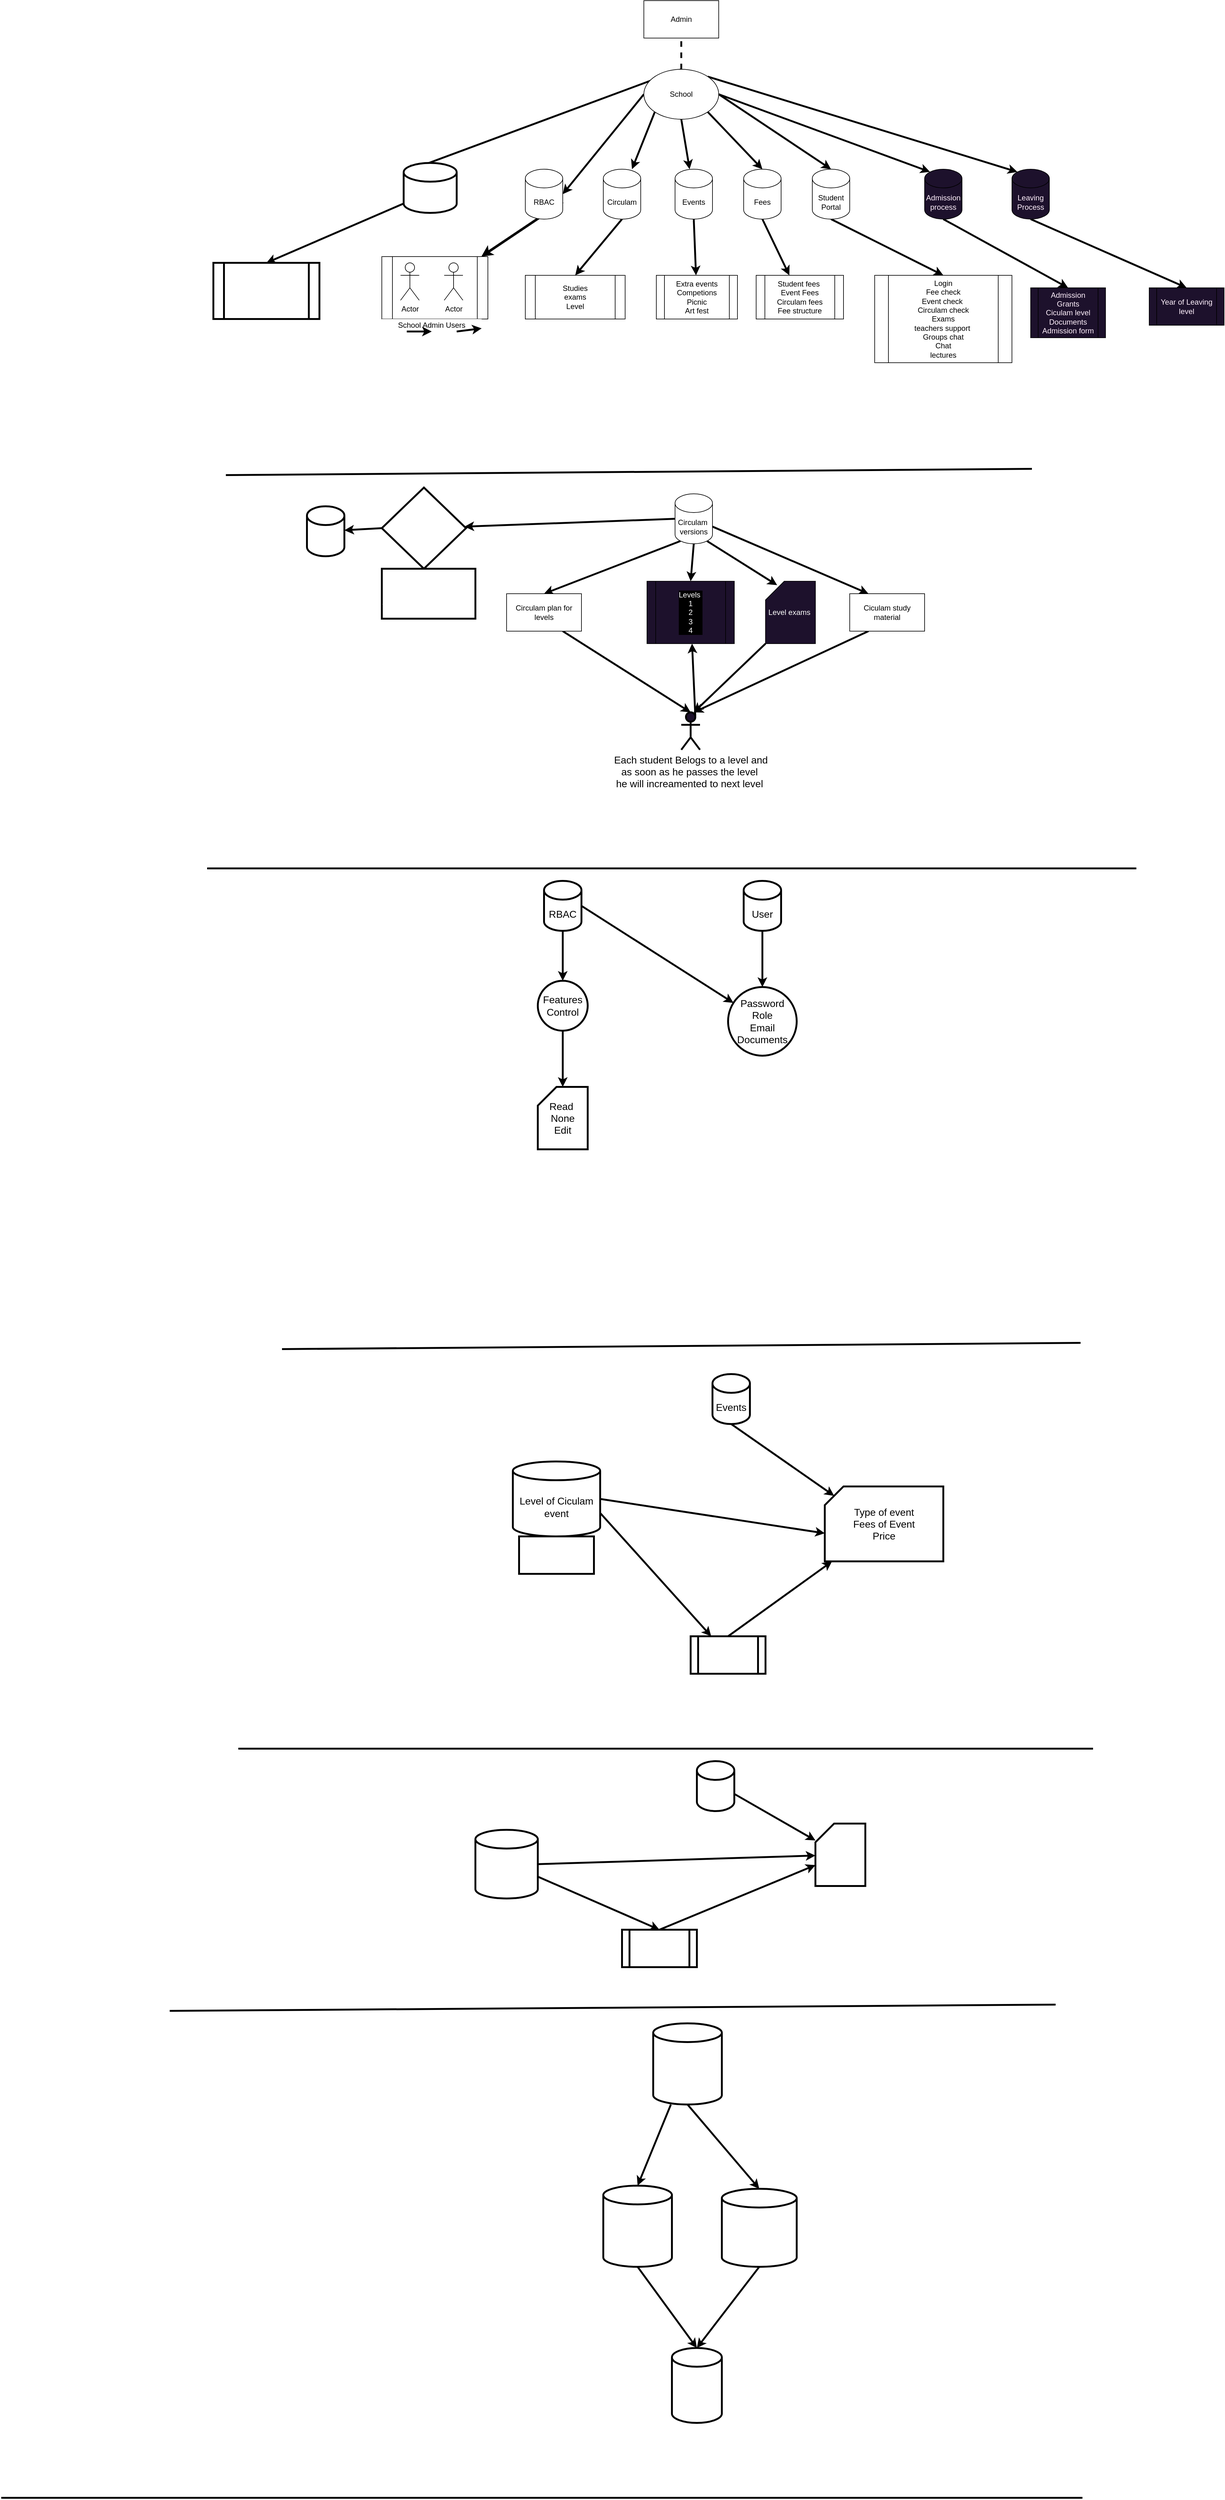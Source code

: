 <mxfile>
    <diagram id="6mqun36thdIHxSsxsF62" name="Page-1">
        <mxGraphModel dx="4178" dy="1900" grid="1" gridSize="10" guides="1" tooltips="1" connect="1" arrows="1" fold="1" page="1" pageScale="1" pageWidth="850" pageHeight="1100" background="#FFFFFF" math="0" shadow="0">
            <root>
                <mxCell id="0"/>
                <mxCell id="1" parent="0"/>
                <mxCell id="3" value="Admin" style="rounded=0;whiteSpace=wrap;html=1;" parent="1" vertex="1">
                    <mxGeometry x="230" y="40" width="120" height="60" as="geometry"/>
                </mxCell>
                <mxCell id="16" style="edgeStyle=none;html=1;exitX=0;exitY=0.5;exitDx=0;exitDy=0;entryX=1;entryY=0.5;entryDx=0;entryDy=0;entryPerimeter=0;strokeColor=#000000;strokeWidth=3;" parent="1" source="4" target="15" edge="1">
                    <mxGeometry relative="1" as="geometry"/>
                </mxCell>
                <mxCell id="24" style="edgeStyle=none;html=1;exitX=0;exitY=1;exitDx=0;exitDy=0;strokeColor=#000000;strokeWidth=3;" parent="1" source="4" target="18" edge="1">
                    <mxGeometry relative="1" as="geometry"/>
                </mxCell>
                <mxCell id="25" style="edgeStyle=none;html=1;exitX=0.5;exitY=1;exitDx=0;exitDy=0;strokeColor=#000000;strokeWidth=3;" parent="1" source="4" target="19" edge="1">
                    <mxGeometry relative="1" as="geometry"/>
                </mxCell>
                <mxCell id="26" style="edgeStyle=none;html=1;exitX=1;exitY=1;exitDx=0;exitDy=0;entryX=0.5;entryY=0;entryDx=0;entryDy=0;entryPerimeter=0;strokeColor=#000000;strokeWidth=3;" parent="1" source="4" target="20" edge="1">
                    <mxGeometry relative="1" as="geometry"/>
                </mxCell>
                <mxCell id="27" style="edgeStyle=none;html=1;exitX=1;exitY=0.5;exitDx=0;exitDy=0;entryX=0.5;entryY=0;entryDx=0;entryDy=0;entryPerimeter=0;strokeColor=#000000;strokeWidth=3;" parent="1" source="4" target="21" edge="1">
                    <mxGeometry relative="1" as="geometry"/>
                </mxCell>
                <mxCell id="58" style="edgeStyle=none;html=1;exitX=1;exitY=0.5;exitDx=0;exitDy=0;entryX=0.145;entryY=0;entryDx=0;entryDy=4.35;entryPerimeter=0;strokeColor=#000000;strokeWidth=3;fontColor=#FFF0FC;" parent="1" source="4" target="51" edge="1">
                    <mxGeometry relative="1" as="geometry"/>
                </mxCell>
                <mxCell id="60" style="edgeStyle=none;html=1;exitX=1;exitY=0;exitDx=0;exitDy=0;entryX=0.145;entryY=0;entryDx=0;entryDy=4.35;entryPerimeter=0;strokeColor=#000000;strokeWidth=3;fontColor=#FFF0FC;" parent="1" source="4" target="56" edge="1">
                    <mxGeometry relative="1" as="geometry"/>
                </mxCell>
                <mxCell id="131" style="edgeStyle=none;html=1;exitX=0.5;exitY=0;exitDx=0;exitDy=0;entryX=0;entryY=0;entryDx=0;entryDy=15;entryPerimeter=0;strokeColor=#000000;strokeWidth=3;fontSize=16;fontColor=#FFFFFF;" edge="1" parent="1" source="4" target="130">
                    <mxGeometry relative="1" as="geometry"/>
                </mxCell>
                <mxCell id="4" value="School" style="ellipse;whiteSpace=wrap;html=1;" parent="1" vertex="1">
                    <mxGeometry x="230" y="150" width="120" height="80" as="geometry"/>
                </mxCell>
                <mxCell id="5" value="" style="endArrow=none;dashed=1;html=1;entryX=0.5;entryY=1;entryDx=0;entryDy=0;exitX=0.5;exitY=0;exitDx=0;exitDy=0;strokeColor=#000000;strokeWidth=3;" parent="1" source="4" target="3" edge="1">
                    <mxGeometry width="50" height="50" relative="1" as="geometry">
                        <mxPoint x="270" y="350" as="sourcePoint"/>
                        <mxPoint x="320" y="300" as="targetPoint"/>
                    </mxGeometry>
                </mxCell>
                <mxCell id="7" value="" style="shape=process;whiteSpace=wrap;html=1;backgroundOutline=1;" parent="1" vertex="1">
                    <mxGeometry x="-190" y="450" width="170" height="100" as="geometry"/>
                </mxCell>
                <mxCell id="10" value="Actor" style="shape=umlActor;verticalLabelPosition=bottom;verticalAlign=top;html=1;outlineConnect=0;" parent="1" vertex="1">
                    <mxGeometry x="-160" y="460" width="30" height="60" as="geometry"/>
                </mxCell>
                <mxCell id="11" value="Actor" style="shape=umlActor;verticalLabelPosition=bottom;verticalAlign=top;html=1;outlineConnect=0;" parent="1" vertex="1">
                    <mxGeometry x="-90" y="460" width="30" height="60" as="geometry"/>
                </mxCell>
                <mxCell id="13" value="School Admin Users" style="text;html=1;strokeColor=none;fillColor=default;align=center;verticalAlign=middle;whiteSpace=wrap;rounded=0;" parent="1" vertex="1">
                    <mxGeometry x="-190" y="550" width="160" height="20" as="geometry"/>
                </mxCell>
                <mxCell id="17" style="edgeStyle=none;html=1;exitX=1;exitY=0;exitDx=0;exitDy=52.5;exitPerimeter=0;strokeWidth=4;strokeColor=#000000;" parent="1" source="15" target="7" edge="1">
                    <mxGeometry relative="1" as="geometry"/>
                </mxCell>
                <mxCell id="15" value="RBAC" style="shape=cylinder3;whiteSpace=wrap;html=1;boundedLbl=1;backgroundOutline=1;size=15;" parent="1" vertex="1">
                    <mxGeometry x="40" y="310" width="60" height="80" as="geometry"/>
                </mxCell>
                <mxCell id="29" style="edgeStyle=none;html=1;exitX=0.5;exitY=1;exitDx=0;exitDy=0;exitPerimeter=0;entryX=0.5;entryY=0;entryDx=0;entryDy=0;strokeColor=#000000;strokeWidth=3;" parent="1" source="18" target="28" edge="1">
                    <mxGeometry relative="1" as="geometry"/>
                </mxCell>
                <mxCell id="18" value="Circulam" style="shape=cylinder3;whiteSpace=wrap;html=1;boundedLbl=1;backgroundOutline=1;size=15;fillColor=default;" parent="1" vertex="1">
                    <mxGeometry x="165" y="310" width="60" height="80" as="geometry"/>
                </mxCell>
                <mxCell id="31" style="edgeStyle=none;html=1;exitX=0.5;exitY=1;exitDx=0;exitDy=0;exitPerimeter=0;strokeColor=#000000;strokeWidth=3;" parent="1" source="19" target="30" edge="1">
                    <mxGeometry relative="1" as="geometry"/>
                </mxCell>
                <mxCell id="19" value="Events" style="shape=cylinder3;whiteSpace=wrap;html=1;boundedLbl=1;backgroundOutline=1;size=15;fillColor=default;" parent="1" vertex="1">
                    <mxGeometry x="280" y="310" width="60" height="80" as="geometry"/>
                </mxCell>
                <mxCell id="33" style="edgeStyle=none;html=1;exitX=0.5;exitY=1;exitDx=0;exitDy=0;exitPerimeter=0;strokeColor=#000000;strokeWidth=3;" parent="1" source="20" target="32" edge="1">
                    <mxGeometry relative="1" as="geometry"/>
                </mxCell>
                <mxCell id="20" value="Fees" style="shape=cylinder3;whiteSpace=wrap;html=1;boundedLbl=1;backgroundOutline=1;size=15;fillColor=default;" parent="1" vertex="1">
                    <mxGeometry x="390" y="310" width="60" height="80" as="geometry"/>
                </mxCell>
                <mxCell id="35" style="edgeStyle=none;html=1;exitX=0.5;exitY=1;exitDx=0;exitDy=0;exitPerimeter=0;entryX=0.5;entryY=0;entryDx=0;entryDy=0;strokeColor=#000000;strokeWidth=3;" parent="1" source="21" target="34" edge="1">
                    <mxGeometry relative="1" as="geometry"/>
                </mxCell>
                <mxCell id="21" value="Student&lt;br&gt;Portal" style="shape=cylinder3;whiteSpace=wrap;html=1;boundedLbl=1;backgroundOutline=1;size=15;fillColor=default;" parent="1" vertex="1">
                    <mxGeometry x="500" y="310" width="60" height="80" as="geometry"/>
                </mxCell>
                <mxCell id="28" value="Studies&lt;br&gt;exams&lt;br&gt;Level" style="shape=process;whiteSpace=wrap;html=1;backgroundOutline=1;fillColor=default;" parent="1" vertex="1">
                    <mxGeometry x="40" y="480" width="160" height="70" as="geometry"/>
                </mxCell>
                <mxCell id="30" value="Extra events&lt;br&gt;Competions&lt;br&gt;Picnic&lt;br&gt;Art fest" style="shape=process;whiteSpace=wrap;html=1;backgroundOutline=1;fillColor=default;" parent="1" vertex="1">
                    <mxGeometry x="250" y="480" width="130" height="70" as="geometry"/>
                </mxCell>
                <mxCell id="32" value="Student fees&amp;nbsp;&lt;br&gt;Event Fees&lt;br&gt;Circulam fees&lt;br&gt;Fee structure" style="shape=process;whiteSpace=wrap;html=1;backgroundOutline=1;fillColor=default;" parent="1" vertex="1">
                    <mxGeometry x="410" y="480" width="140" height="70" as="geometry"/>
                </mxCell>
                <mxCell id="34" value="Login&lt;br&gt;Fee check&lt;br&gt;Event check&amp;nbsp;&lt;br&gt;Circulam check&lt;br&gt;Exams&lt;br&gt;teachers support&amp;nbsp;&lt;br&gt;Groups chat&lt;br&gt;Chat&lt;br&gt;lectures" style="shape=process;whiteSpace=wrap;html=1;backgroundOutline=1;fillColor=default;" parent="1" vertex="1">
                    <mxGeometry x="600" y="480" width="220" height="140" as="geometry"/>
                </mxCell>
                <mxCell id="36" value="" style="endArrow=none;html=1;strokeColor=#000000;strokeWidth=3;" parent="1" edge="1">
                    <mxGeometry width="50" height="50" relative="1" as="geometry">
                        <mxPoint x="-440" y="800" as="sourcePoint"/>
                        <mxPoint x="852" y="790" as="targetPoint"/>
                    </mxGeometry>
                </mxCell>
                <mxCell id="44" style="edgeStyle=none;html=1;exitX=0.5;exitY=1;exitDx=0;exitDy=0;exitPerimeter=0;entryX=0.5;entryY=0;entryDx=0;entryDy=0;strokeColor=#000000;strokeWidth=3;fontColor=#FCFCFC;" parent="1" source="37" target="39" edge="1">
                    <mxGeometry relative="1" as="geometry"/>
                </mxCell>
                <mxCell id="66" style="edgeStyle=none;html=1;exitX=0.145;exitY=1;exitDx=0;exitDy=-4.35;exitPerimeter=0;entryX=0.5;entryY=0;entryDx=0;entryDy=0;strokeColor=#000000;strokeWidth=3;" edge="1" parent="1" source="37" target="65">
                    <mxGeometry relative="1" as="geometry"/>
                </mxCell>
                <mxCell id="68" style="edgeStyle=none;html=1;exitX=0.855;exitY=1;exitDx=0;exitDy=-4.35;exitPerimeter=0;entryX=0.233;entryY=0.063;entryDx=0;entryDy=0;entryPerimeter=0;strokeColor=#000000;strokeWidth=3;" edge="1" parent="1" source="37" target="40">
                    <mxGeometry relative="1" as="geometry"/>
                </mxCell>
                <mxCell id="69" style="edgeStyle=none;html=1;exitX=1;exitY=0;exitDx=0;exitDy=52.5;exitPerimeter=0;entryX=0.25;entryY=0;entryDx=0;entryDy=0;strokeColor=#000000;strokeWidth=3;" edge="1" parent="1" source="37" target="67">
                    <mxGeometry relative="1" as="geometry"/>
                </mxCell>
                <mxCell id="116" style="edgeStyle=none;html=1;exitX=0;exitY=0.5;exitDx=0;exitDy=0;exitPerimeter=0;strokeColor=#000000;strokeWidth=3;fontSize=16;fontColor=#FFFFFF;" edge="1" parent="1" source="37" target="112">
                    <mxGeometry relative="1" as="geometry"/>
                </mxCell>
                <mxCell id="37" value="Circulam&amp;nbsp;&lt;br&gt;versions" style="shape=cylinder3;whiteSpace=wrap;html=1;boundedLbl=1;backgroundOutline=1;size=15;fillColor=default;" parent="1" vertex="1">
                    <mxGeometry x="280" y="830" width="60" height="80" as="geometry"/>
                </mxCell>
                <mxCell id="39" value="&lt;font color=&quot;#fcfcfc&quot;&gt;Levels&amp;nbsp;&lt;br&gt;1&lt;br&gt;2&lt;br&gt;3&lt;br&gt;4&lt;br&gt;&lt;/font&gt;" style="shape=process;whiteSpace=wrap;html=1;backgroundOutline=1;labelBackgroundColor=#000000;strokeColor=#000000;fontColor=#050505;fillColor=#1d112c;" parent="1" vertex="1">
                    <mxGeometry x="235" y="970" width="140" height="100" as="geometry"/>
                </mxCell>
                <mxCell id="71" style="edgeStyle=none;html=1;exitX=0;exitY=1;exitDx=0;exitDy=0;exitPerimeter=0;strokeColor=#000000;strokeWidth=3;" edge="1" parent="1" source="40">
                    <mxGeometry relative="1" as="geometry">
                        <mxPoint x="310" y="1180.0" as="targetPoint"/>
                    </mxGeometry>
                </mxCell>
                <mxCell id="40" value="Level exams&amp;nbsp;" style="shape=card;whiteSpace=wrap;html=1;labelBackgroundColor=none;strokeColor=#000000;fontColor=#FCFCFC;fillColor=#1d112c;" parent="1" vertex="1">
                    <mxGeometry x="425" y="970" width="80" height="100" as="geometry"/>
                </mxCell>
                <mxCell id="48" style="edgeStyle=none;html=1;exitX=0.75;exitY=0.1;exitDx=0;exitDy=0;exitPerimeter=0;strokeColor=#000000;strokeWidth=3;fontColor=#030303;" parent="1" source="47" target="39" edge="1">
                    <mxGeometry relative="1" as="geometry"/>
                </mxCell>
                <mxCell id="47" value="&lt;font style=&quot;font-size: 16px;&quot;&gt;Each student Belogs to a level and &lt;br&gt;as soon as he passes the level&amp;nbsp;&lt;br&gt;he will increamented to next level&amp;nbsp;&lt;/font&gt;" style="shape=umlActor;verticalLabelPosition=bottom;verticalAlign=top;html=1;outlineConnect=0;labelBackgroundColor=none;strokeColor=#000000;fontColor=#030303;fillColor=#1d112c;strokeWidth=3;" parent="1" vertex="1">
                    <mxGeometry x="290" y="1180" width="30" height="60" as="geometry"/>
                </mxCell>
                <mxCell id="62" style="edgeStyle=none;html=1;exitX=0.5;exitY=1;exitDx=0;exitDy=0;exitPerimeter=0;entryX=0.5;entryY=0;entryDx=0;entryDy=0;strokeColor=#000000;strokeWidth=3;fontColor=#FFF0FC;" parent="1" source="51" target="61" edge="1">
                    <mxGeometry relative="1" as="geometry"/>
                </mxCell>
                <mxCell id="51" value="Admission process" style="shape=cylinder3;whiteSpace=wrap;html=1;boundedLbl=1;backgroundOutline=1;size=15;labelBackgroundColor=none;strokeColor=#000000;fontColor=#FFF0FC;fillColor=#1d112c;" parent="1" vertex="1">
                    <mxGeometry x="680" y="310" width="60" height="80" as="geometry"/>
                </mxCell>
                <mxCell id="64" style="edgeStyle=none;html=1;exitX=0.5;exitY=1;exitDx=0;exitDy=0;exitPerimeter=0;entryX=0.5;entryY=0;entryDx=0;entryDy=0;strokeColor=#000000;strokeWidth=3;fontColor=#FFF0FC;" parent="1" source="56" target="63" edge="1">
                    <mxGeometry relative="1" as="geometry"/>
                </mxCell>
                <mxCell id="56" value="Leaving Process" style="shape=cylinder3;whiteSpace=wrap;html=1;boundedLbl=1;backgroundOutline=1;size=15;labelBackgroundColor=none;strokeColor=#000000;fontColor=#FFF0FC;fillColor=#1d112c;" parent="1" vertex="1">
                    <mxGeometry x="820" y="310" width="60" height="80" as="geometry"/>
                </mxCell>
                <mxCell id="61" value="Admission Grants&lt;br&gt;Ciculam level&lt;br&gt;Documents&lt;br&gt;Admission form" style="shape=process;whiteSpace=wrap;html=1;backgroundOutline=1;labelBackgroundColor=none;strokeColor=#000000;fontColor=#FFF0FC;fillColor=#1d112c;" parent="1" vertex="1">
                    <mxGeometry x="850" y="500" width="120" height="80" as="geometry"/>
                </mxCell>
                <mxCell id="63" value="Year of Leaving level" style="shape=process;whiteSpace=wrap;html=1;backgroundOutline=1;labelBackgroundColor=none;strokeColor=#000000;fontColor=#FFF0FC;fillColor=#1d112c;" parent="1" vertex="1">
                    <mxGeometry x="1040" y="500" width="120" height="60" as="geometry"/>
                </mxCell>
                <mxCell id="72" style="edgeStyle=none;html=1;exitX=0.75;exitY=1;exitDx=0;exitDy=0;strokeColor=#000000;strokeWidth=3;entryX=0.5;entryY=0;entryDx=0;entryDy=0;entryPerimeter=0;" edge="1" parent="1" source="65" target="47">
                    <mxGeometry relative="1" as="geometry">
                        <mxPoint x="300" y="1170.0" as="targetPoint"/>
                    </mxGeometry>
                </mxCell>
                <mxCell id="65" value="Circulam plan for levels" style="rounded=0;whiteSpace=wrap;html=1;" vertex="1" parent="1">
                    <mxGeometry x="10" y="990" width="120" height="60" as="geometry"/>
                </mxCell>
                <mxCell id="70" style="edgeStyle=none;html=1;exitX=0.25;exitY=1;exitDx=0;exitDy=0;strokeColor=#000000;strokeWidth=3;" edge="1" parent="1" source="67">
                    <mxGeometry relative="1" as="geometry">
                        <mxPoint x="310" y="1180.0" as="targetPoint"/>
                    </mxGeometry>
                </mxCell>
                <mxCell id="67" value="Ciculam study material" style="rounded=0;whiteSpace=wrap;html=1;" vertex="1" parent="1">
                    <mxGeometry x="560" y="990" width="120" height="60" as="geometry"/>
                </mxCell>
                <mxCell id="73" value="" style="endArrow=none;html=1;strokeColor=#000000;strokeWidth=3;fontSize=16;" edge="1" parent="1">
                    <mxGeometry width="50" height="50" relative="1" as="geometry">
                        <mxPoint x="-470" y="1430" as="sourcePoint"/>
                        <mxPoint x="1019.412" y="1430" as="targetPoint"/>
                    </mxGeometry>
                </mxCell>
                <mxCell id="80" style="edgeStyle=none;html=1;exitX=0.5;exitY=1;exitDx=0;exitDy=0;exitPerimeter=0;strokeColor=#000000;strokeWidth=3;fontSize=16;" edge="1" parent="1" source="74" target="76">
                    <mxGeometry relative="1" as="geometry"/>
                </mxCell>
                <mxCell id="87" style="edgeStyle=none;html=1;exitX=1;exitY=0.5;exitDx=0;exitDy=0;exitPerimeter=0;strokeColor=#000000;strokeWidth=3;fontSize=16;" edge="1" parent="1" source="74" target="85">
                    <mxGeometry relative="1" as="geometry"/>
                </mxCell>
                <mxCell id="74" value="RBAC" style="shape=cylinder3;whiteSpace=wrap;html=1;boundedLbl=1;backgroundOutline=1;size=15;strokeWidth=3;fontSize=16;" vertex="1" parent="1">
                    <mxGeometry x="70" y="1450" width="60" height="80" as="geometry"/>
                </mxCell>
                <mxCell id="81" style="edgeStyle=none;html=1;exitX=0.5;exitY=1;exitDx=0;exitDy=0;strokeColor=#000000;strokeWidth=3;fontSize=16;" edge="1" parent="1" source="76" target="79">
                    <mxGeometry relative="1" as="geometry"/>
                </mxCell>
                <mxCell id="76" value="Features&lt;br&gt;Control" style="ellipse;whiteSpace=wrap;html=1;aspect=fixed;strokeWidth=3;fontSize=16;" vertex="1" parent="1">
                    <mxGeometry x="60" y="1610" width="80" height="80" as="geometry"/>
                </mxCell>
                <mxCell id="79" value="Read&amp;nbsp;&lt;br&gt;None&lt;br&gt;Edit" style="shape=card;whiteSpace=wrap;html=1;strokeWidth=3;fontSize=16;" vertex="1" parent="1">
                    <mxGeometry x="60" y="1780" width="80" height="100" as="geometry"/>
                </mxCell>
                <mxCell id="86" style="edgeStyle=none;html=1;exitX=0.5;exitY=1;exitDx=0;exitDy=0;exitPerimeter=0;strokeColor=#000000;strokeWidth=3;fontSize=16;" edge="1" parent="1" source="84" target="85">
                    <mxGeometry relative="1" as="geometry"/>
                </mxCell>
                <mxCell id="84" value="User" style="shape=cylinder3;whiteSpace=wrap;html=1;boundedLbl=1;backgroundOutline=1;size=15;strokeWidth=3;fontSize=16;" vertex="1" parent="1">
                    <mxGeometry x="390" y="1450" width="60" height="80" as="geometry"/>
                </mxCell>
                <mxCell id="85" value="Password&lt;br&gt;Role&lt;br&gt;Email&lt;br&gt;Documents" style="ellipse;whiteSpace=wrap;html=1;aspect=fixed;strokeWidth=3;fontSize=16;" vertex="1" parent="1">
                    <mxGeometry x="365" y="1620" width="110" height="110" as="geometry"/>
                </mxCell>
                <mxCell id="88" value="" style="endArrow=none;html=1;strokeColor=#000000;strokeWidth=3;fontSize=16;" edge="1" parent="1">
                    <mxGeometry width="50" height="50" relative="1" as="geometry">
                        <mxPoint x="-350" y="2200" as="sourcePoint"/>
                        <mxPoint x="930" y="2190" as="targetPoint"/>
                    </mxGeometry>
                </mxCell>
                <mxCell id="92" style="edgeStyle=none;html=1;exitX=0.5;exitY=1;exitDx=0;exitDy=0;exitPerimeter=0;strokeColor=#000000;strokeWidth=3;fontSize=16;entryX=0;entryY=0;entryDx=15;entryDy=15;entryPerimeter=0;" edge="1" parent="1" source="89" target="90">
                    <mxGeometry relative="1" as="geometry"/>
                </mxCell>
                <mxCell id="89" value="Events" style="shape=cylinder3;whiteSpace=wrap;html=1;boundedLbl=1;backgroundOutline=1;size=15;strokeWidth=3;fontSize=16;" vertex="1" parent="1">
                    <mxGeometry x="340" y="2240" width="60" height="80" as="geometry"/>
                </mxCell>
                <mxCell id="90" value="Type of event&lt;br&gt;Fees of Event&lt;br&gt;Price&lt;br&gt;" style="shape=card;whiteSpace=wrap;html=1;strokeWidth=3;fontSize=16;" vertex="1" parent="1">
                    <mxGeometry x="520" y="2420" width="190" height="120" as="geometry"/>
                </mxCell>
                <mxCell id="93" style="edgeStyle=none;html=1;exitX=1;exitY=0.5;exitDx=0;exitDy=0;exitPerimeter=0;entryX=0;entryY=0;entryDx=0;entryDy=75;entryPerimeter=0;strokeColor=#000000;strokeWidth=3;fontSize=16;" edge="1" parent="1" source="91" target="90">
                    <mxGeometry relative="1" as="geometry"/>
                </mxCell>
                <mxCell id="100" style="edgeStyle=none;html=1;exitX=1;exitY=0;exitDx=0;exitDy=82.5;exitPerimeter=0;strokeColor=#000000;strokeWidth=3;fontSize=16;fontColor=#FFFFFF;" edge="1" parent="1" source="91" target="99">
                    <mxGeometry relative="1" as="geometry"/>
                </mxCell>
                <mxCell id="91" value="Level of Ciculam event" style="shape=cylinder3;whiteSpace=wrap;html=1;boundedLbl=1;backgroundOutline=1;size=15;strokeWidth=3;fontSize=16;" vertex="1" parent="1">
                    <mxGeometry x="20" y="2380" width="140" height="120" as="geometry"/>
                </mxCell>
                <mxCell id="96" value="fkey of ciculam" style="whiteSpace=wrap;html=1;strokeWidth=3;fontSize=16;fontColor=#FFFFFF;" vertex="1" parent="1">
                    <mxGeometry x="30" y="2500" width="120" height="60" as="geometry"/>
                </mxCell>
                <mxCell id="97" value="" style="endArrow=none;html=1;strokeColor=#000000;strokeWidth=3;fontSize=16;fontColor=#FFFFFF;" edge="1" parent="1">
                    <mxGeometry width="50" height="50" relative="1" as="geometry">
                        <mxPoint x="-420" y="2840" as="sourcePoint"/>
                        <mxPoint x="950" y="2840" as="targetPoint"/>
                    </mxGeometry>
                </mxCell>
                <mxCell id="102" style="edgeStyle=none;html=1;exitX=0.5;exitY=0;exitDx=0;exitDy=0;strokeColor=#000000;strokeWidth=3;fontSize=16;fontColor=#FFFFFF;" edge="1" parent="1" source="99" target="90">
                    <mxGeometry relative="1" as="geometry"/>
                </mxCell>
                <mxCell id="99" value="Students Of level" style="shape=process;whiteSpace=wrap;html=1;backgroundOutline=1;strokeWidth=3;fontSize=16;fontColor=#FFFFFF;" vertex="1" parent="1">
                    <mxGeometry x="305" y="2660" width="120" height="60" as="geometry"/>
                </mxCell>
                <mxCell id="111" style="edgeStyle=none;html=1;exitX=1;exitY=0;exitDx=0;exitDy=52.5;exitPerimeter=0;strokeColor=#000000;strokeWidth=3;fontSize=16;fontColor=#FFFFFF;" edge="1" parent="1" source="103" target="108">
                    <mxGeometry relative="1" as="geometry"/>
                </mxCell>
                <mxCell id="103" value="Fees" style="shape=cylinder3;whiteSpace=wrap;html=1;boundedLbl=1;backgroundOutline=1;size=15;strokeWidth=3;fontSize=16;fontColor=#FFFFFF;" vertex="1" parent="1">
                    <mxGeometry x="315" y="2860" width="60" height="80" as="geometry"/>
                </mxCell>
                <mxCell id="106" style="edgeStyle=none;html=1;exitX=1;exitY=0.5;exitDx=0;exitDy=0;exitPerimeter=0;strokeColor=#000000;strokeWidth=3;fontSize=16;fontColor=#FFFFFF;" edge="1" parent="1" source="104" target="108">
                    <mxGeometry relative="1" as="geometry"/>
                </mxCell>
                <mxCell id="110" style="edgeStyle=none;html=1;exitX=1;exitY=0;exitDx=0;exitDy=75;exitPerimeter=0;entryX=0.5;entryY=0;entryDx=0;entryDy=0;strokeColor=#000000;strokeWidth=3;fontSize=16;fontColor=#FFFFFF;" edge="1" parent="1" source="104" target="107">
                    <mxGeometry relative="1" as="geometry"/>
                </mxCell>
                <mxCell id="104" value="Ciruclam&lt;br&gt;Level" style="shape=cylinder3;whiteSpace=wrap;html=1;boundedLbl=1;backgroundOutline=1;size=15;strokeWidth=3;fontSize=16;fontColor=#FFFFFF;" vertex="1" parent="1">
                    <mxGeometry x="-40" y="2970" width="100" height="110" as="geometry"/>
                </mxCell>
                <mxCell id="109" style="edgeStyle=none;html=1;exitX=0.5;exitY=0;exitDx=0;exitDy=0;strokeColor=#000000;strokeWidth=3;fontSize=16;fontColor=#FFFFFF;" edge="1" parent="1" source="107" target="108">
                    <mxGeometry relative="1" as="geometry"/>
                </mxCell>
                <mxCell id="107" value="Student" style="shape=process;whiteSpace=wrap;html=1;backgroundOutline=1;strokeWidth=3;fontSize=16;fontColor=#FFFFFF;" vertex="1" parent="1">
                    <mxGeometry x="195" y="3130" width="120" height="60" as="geometry"/>
                </mxCell>
                <mxCell id="108" value="Feee structure" style="shape=card;whiteSpace=wrap;html=1;strokeWidth=3;fontSize=16;fontColor=#FFFFFF;" vertex="1" parent="1">
                    <mxGeometry x="505" y="2960" width="80" height="100" as="geometry"/>
                </mxCell>
                <mxCell id="129" style="edgeStyle=none;html=1;exitX=0;exitY=0.5;exitDx=0;exitDy=0;strokeColor=#000000;strokeWidth=3;fontSize=16;fontColor=#FFFFFF;" edge="1" parent="1" source="112" target="128">
                    <mxGeometry relative="1" as="geometry"/>
                </mxCell>
                <mxCell id="112" value="Version of Ciculam" style="rhombus;whiteSpace=wrap;html=1;strokeWidth=3;fontSize=16;fontColor=#FFFFFF;" vertex="1" parent="1">
                    <mxGeometry x="-190" y="820" width="135" height="130" as="geometry"/>
                </mxCell>
                <mxCell id="115" value="Whenever the Ciculam gets update vesion is stored here" style="rounded=0;whiteSpace=wrap;html=1;strokeWidth=3;fontSize=16;fontColor=#FFFFFF;" vertex="1" parent="1">
                    <mxGeometry x="-190" y="950" width="150" height="80" as="geometry"/>
                </mxCell>
                <mxCell id="117" value="GFDS" style="text;strokeColor=none;align=center;fillColor=none;html=1;verticalAlign=middle;whiteSpace=wrap;rounded=0;strokeWidth=3;fontSize=16;fontColor=#FFFFFF;" vertex="1" parent="1">
                    <mxGeometry x="-170" y="100" width="60" height="30" as="geometry"/>
                </mxCell>
                <mxCell id="123" style="edgeStyle=none;html=1;exitX=0.5;exitY=1;exitDx=0;exitDy=0;exitPerimeter=0;entryX=0.5;entryY=0;entryDx=0;entryDy=0;entryPerimeter=0;strokeColor=#000000;strokeWidth=3;fontSize=16;fontColor=#FFFFFF;" edge="1" parent="1" source="118" target="122">
                    <mxGeometry relative="1" as="geometry"/>
                </mxCell>
                <mxCell id="124" style="edgeStyle=none;html=1;entryX=0.5;entryY=0;entryDx=0;entryDy=0;entryPerimeter=0;strokeColor=#000000;strokeWidth=3;fontSize=16;fontColor=#FFFFFF;" edge="1" parent="1" source="118" target="121">
                    <mxGeometry relative="1" as="geometry"/>
                </mxCell>
                <mxCell id="118" value="Fee Payment" style="shape=cylinder3;whiteSpace=wrap;html=1;boundedLbl=1;backgroundOutline=1;size=15;strokeWidth=3;fontSize=16;fontColor=#FFFFFF;" vertex="1" parent="1">
                    <mxGeometry x="245" y="3280" width="110" height="130" as="geometry"/>
                </mxCell>
                <mxCell id="120" value="Reciept" style="shape=cylinder3;whiteSpace=wrap;html=1;boundedLbl=1;backgroundOutline=1;size=15;strokeWidth=3;fontSize=16;fontColor=#FFFFFF;" vertex="1" parent="1">
                    <mxGeometry x="275" y="3800" width="80" height="120" as="geometry"/>
                </mxCell>
                <mxCell id="125" style="edgeStyle=none;html=1;exitX=0.5;exitY=1;exitDx=0;exitDy=0;exitPerimeter=0;entryX=0.5;entryY=0;entryDx=0;entryDy=0;entryPerimeter=0;strokeColor=#000000;strokeWidth=3;fontSize=16;fontColor=#FFFFFF;" edge="1" parent="1" source="121" target="120">
                    <mxGeometry relative="1" as="geometry"/>
                </mxCell>
                <mxCell id="121" value="Student Payment&amp;nbsp;&lt;br&gt;Details" style="shape=cylinder3;whiteSpace=wrap;html=1;boundedLbl=1;backgroundOutline=1;size=15;strokeWidth=3;fontSize=16;fontColor=#FFFFFF;" vertex="1" parent="1">
                    <mxGeometry x="165" y="3540" width="110" height="130" as="geometry"/>
                </mxCell>
                <mxCell id="126" style="edgeStyle=none;html=1;exitX=0.5;exitY=1;exitDx=0;exitDy=0;exitPerimeter=0;entryX=0.5;entryY=0;entryDx=0;entryDy=0;entryPerimeter=0;strokeColor=#000000;strokeWidth=3;fontSize=16;fontColor=#FFFFFF;" edge="1" parent="1" source="122" target="120">
                    <mxGeometry relative="1" as="geometry"/>
                </mxCell>
                <mxCell id="122" value="Payement Transactions" style="shape=cylinder3;whiteSpace=wrap;html=1;boundedLbl=1;backgroundOutline=1;size=15;strokeWidth=3;fontSize=16;fontColor=#FFFFFF;" vertex="1" parent="1">
                    <mxGeometry x="355" y="3545" width="120" height="125" as="geometry"/>
                </mxCell>
                <mxCell id="128" value="" style="shape=cylinder3;whiteSpace=wrap;html=1;boundedLbl=1;backgroundOutline=1;size=15;strokeWidth=3;fontSize=16;fontColor=#FFFFFF;" vertex="1" parent="1">
                    <mxGeometry x="-310" y="850" width="60" height="80" as="geometry"/>
                </mxCell>
                <mxCell id="137" style="edgeStyle=none;html=1;exitX=0;exitY=1;exitDx=0;exitDy=-15;exitPerimeter=0;entryX=0.5;entryY=0;entryDx=0;entryDy=0;strokeColor=#000000;strokeWidth=3;fontSize=16;fontColor=#FFFFFF;" edge="1" parent="1" source="130" target="136">
                    <mxGeometry relative="1" as="geometry"/>
                </mxCell>
                <mxCell id="130" value="Payments" style="shape=cylinder3;whiteSpace=wrap;html=1;boundedLbl=1;backgroundOutline=1;size=15;strokeWidth=3;fontSize=16;fontColor=#FFFFFF;" vertex="1" parent="1">
                    <mxGeometry x="-155" y="300" width="85" height="80" as="geometry"/>
                </mxCell>
                <mxCell id="133" style="edgeStyle=none;html=1;exitX=0.25;exitY=1;exitDx=0;exitDy=0;entryX=0.5;entryY=1;entryDx=0;entryDy=0;strokeColor=#000000;strokeWidth=3;fontSize=16;fontColor=#FFFFFF;" edge="1" parent="1" source="13" target="13">
                    <mxGeometry relative="1" as="geometry"/>
                </mxCell>
                <mxCell id="134" style="edgeStyle=none;html=1;exitX=0.75;exitY=1;exitDx=0;exitDy=0;entryX=1;entryY=0.75;entryDx=0;entryDy=0;strokeColor=#000000;strokeWidth=3;fontSize=16;fontColor=#FFFFFF;" edge="1" parent="1" source="13" target="13">
                    <mxGeometry relative="1" as="geometry"/>
                </mxCell>
                <mxCell id="136" value="Payment Transactions&lt;br&gt;Reciepts&lt;br&gt;Student Payments" style="shape=process;whiteSpace=wrap;html=1;backgroundOutline=1;strokeWidth=3;fontSize=16;fontColor=#FFFFFF;" vertex="1" parent="1">
                    <mxGeometry x="-460" y="460" width="170" height="90" as="geometry"/>
                </mxCell>
                <mxCell id="138" value="" style="endArrow=none;html=1;strokeColor=#000000;strokeWidth=3;fontSize=16;fontColor=#FFFFFF;" edge="1" parent="1">
                    <mxGeometry width="50" height="50" relative="1" as="geometry">
                        <mxPoint x="-530" y="3260" as="sourcePoint"/>
                        <mxPoint x="890" y="3250" as="targetPoint"/>
                    </mxGeometry>
                </mxCell>
                <mxCell id="139" value="" style="endArrow=none;html=1;strokeColor=#000000;strokeWidth=3;fontSize=16;fontColor=#FFFFFF;" edge="1" parent="1">
                    <mxGeometry width="50" height="50" relative="1" as="geometry">
                        <mxPoint x="-800" y="4040" as="sourcePoint"/>
                        <mxPoint x="933" y="4040" as="targetPoint"/>
                    </mxGeometry>
                </mxCell>
            </root>
        </mxGraphModel>
    </diagram>
</mxfile>